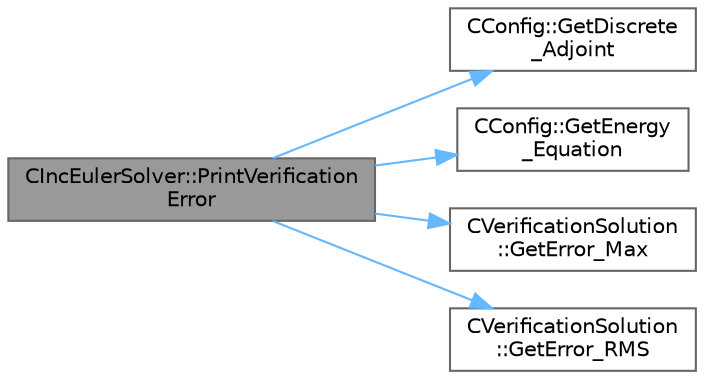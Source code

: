 digraph "CIncEulerSolver::PrintVerificationError"
{
 // LATEX_PDF_SIZE
  bgcolor="transparent";
  edge [fontname=Helvetica,fontsize=10,labelfontname=Helvetica,labelfontsize=10];
  node [fontname=Helvetica,fontsize=10,shape=box,height=0.2,width=0.4];
  rankdir="LR";
  Node1 [id="Node000001",label="CIncEulerSolver::PrintVerification\lError",height=0.2,width=0.4,color="gray40", fillcolor="grey60", style="filled", fontcolor="black",tooltip="Print verification error to screen."];
  Node1 -> Node2 [id="edge1_Node000001_Node000002",color="steelblue1",style="solid",tooltip=" "];
  Node2 [id="Node000002",label="CConfig::GetDiscrete\l_Adjoint",height=0.2,width=0.4,color="grey40", fillcolor="white", style="filled",URL="$classCConfig.html#ab3928c4e6debcf50dcd0d38985f6980c",tooltip="Get the indicator whether we are solving an discrete adjoint problem."];
  Node1 -> Node3 [id="edge2_Node000001_Node000003",color="steelblue1",style="solid",tooltip=" "];
  Node3 [id="Node000003",label="CConfig::GetEnergy\l_Equation",height=0.2,width=0.4,color="grey40", fillcolor="white", style="filled",URL="$classCConfig.html#a085accf5825cdba0219fc734f4fadb8c",tooltip="Flag for whether to solve the energy equation for incompressible flows."];
  Node1 -> Node4 [id="edge3_Node000001_Node000004",color="steelblue1",style="solid",tooltip=" "];
  Node4 [id="Node000004",label="CVerificationSolution\l::GetError_Max",height=0.2,width=0.4,color="grey40", fillcolor="white", style="filled",URL="$classCVerificationSolution.html#a5fd9a5bb471932e03b72933691af916a",tooltip="Get the global maximum error for verification cases."];
  Node1 -> Node5 [id="edge4_Node000001_Node000005",color="steelblue1",style="solid",tooltip=" "];
  Node5 [id="Node000005",label="CVerificationSolution\l::GetError_RMS",height=0.2,width=0.4,color="grey40", fillcolor="white", style="filled",URL="$classCVerificationSolution.html#a30a14b2a6e848b0fa92b5fbd8ec3a476",tooltip="Get the global RMS error for verification cases."];
}
